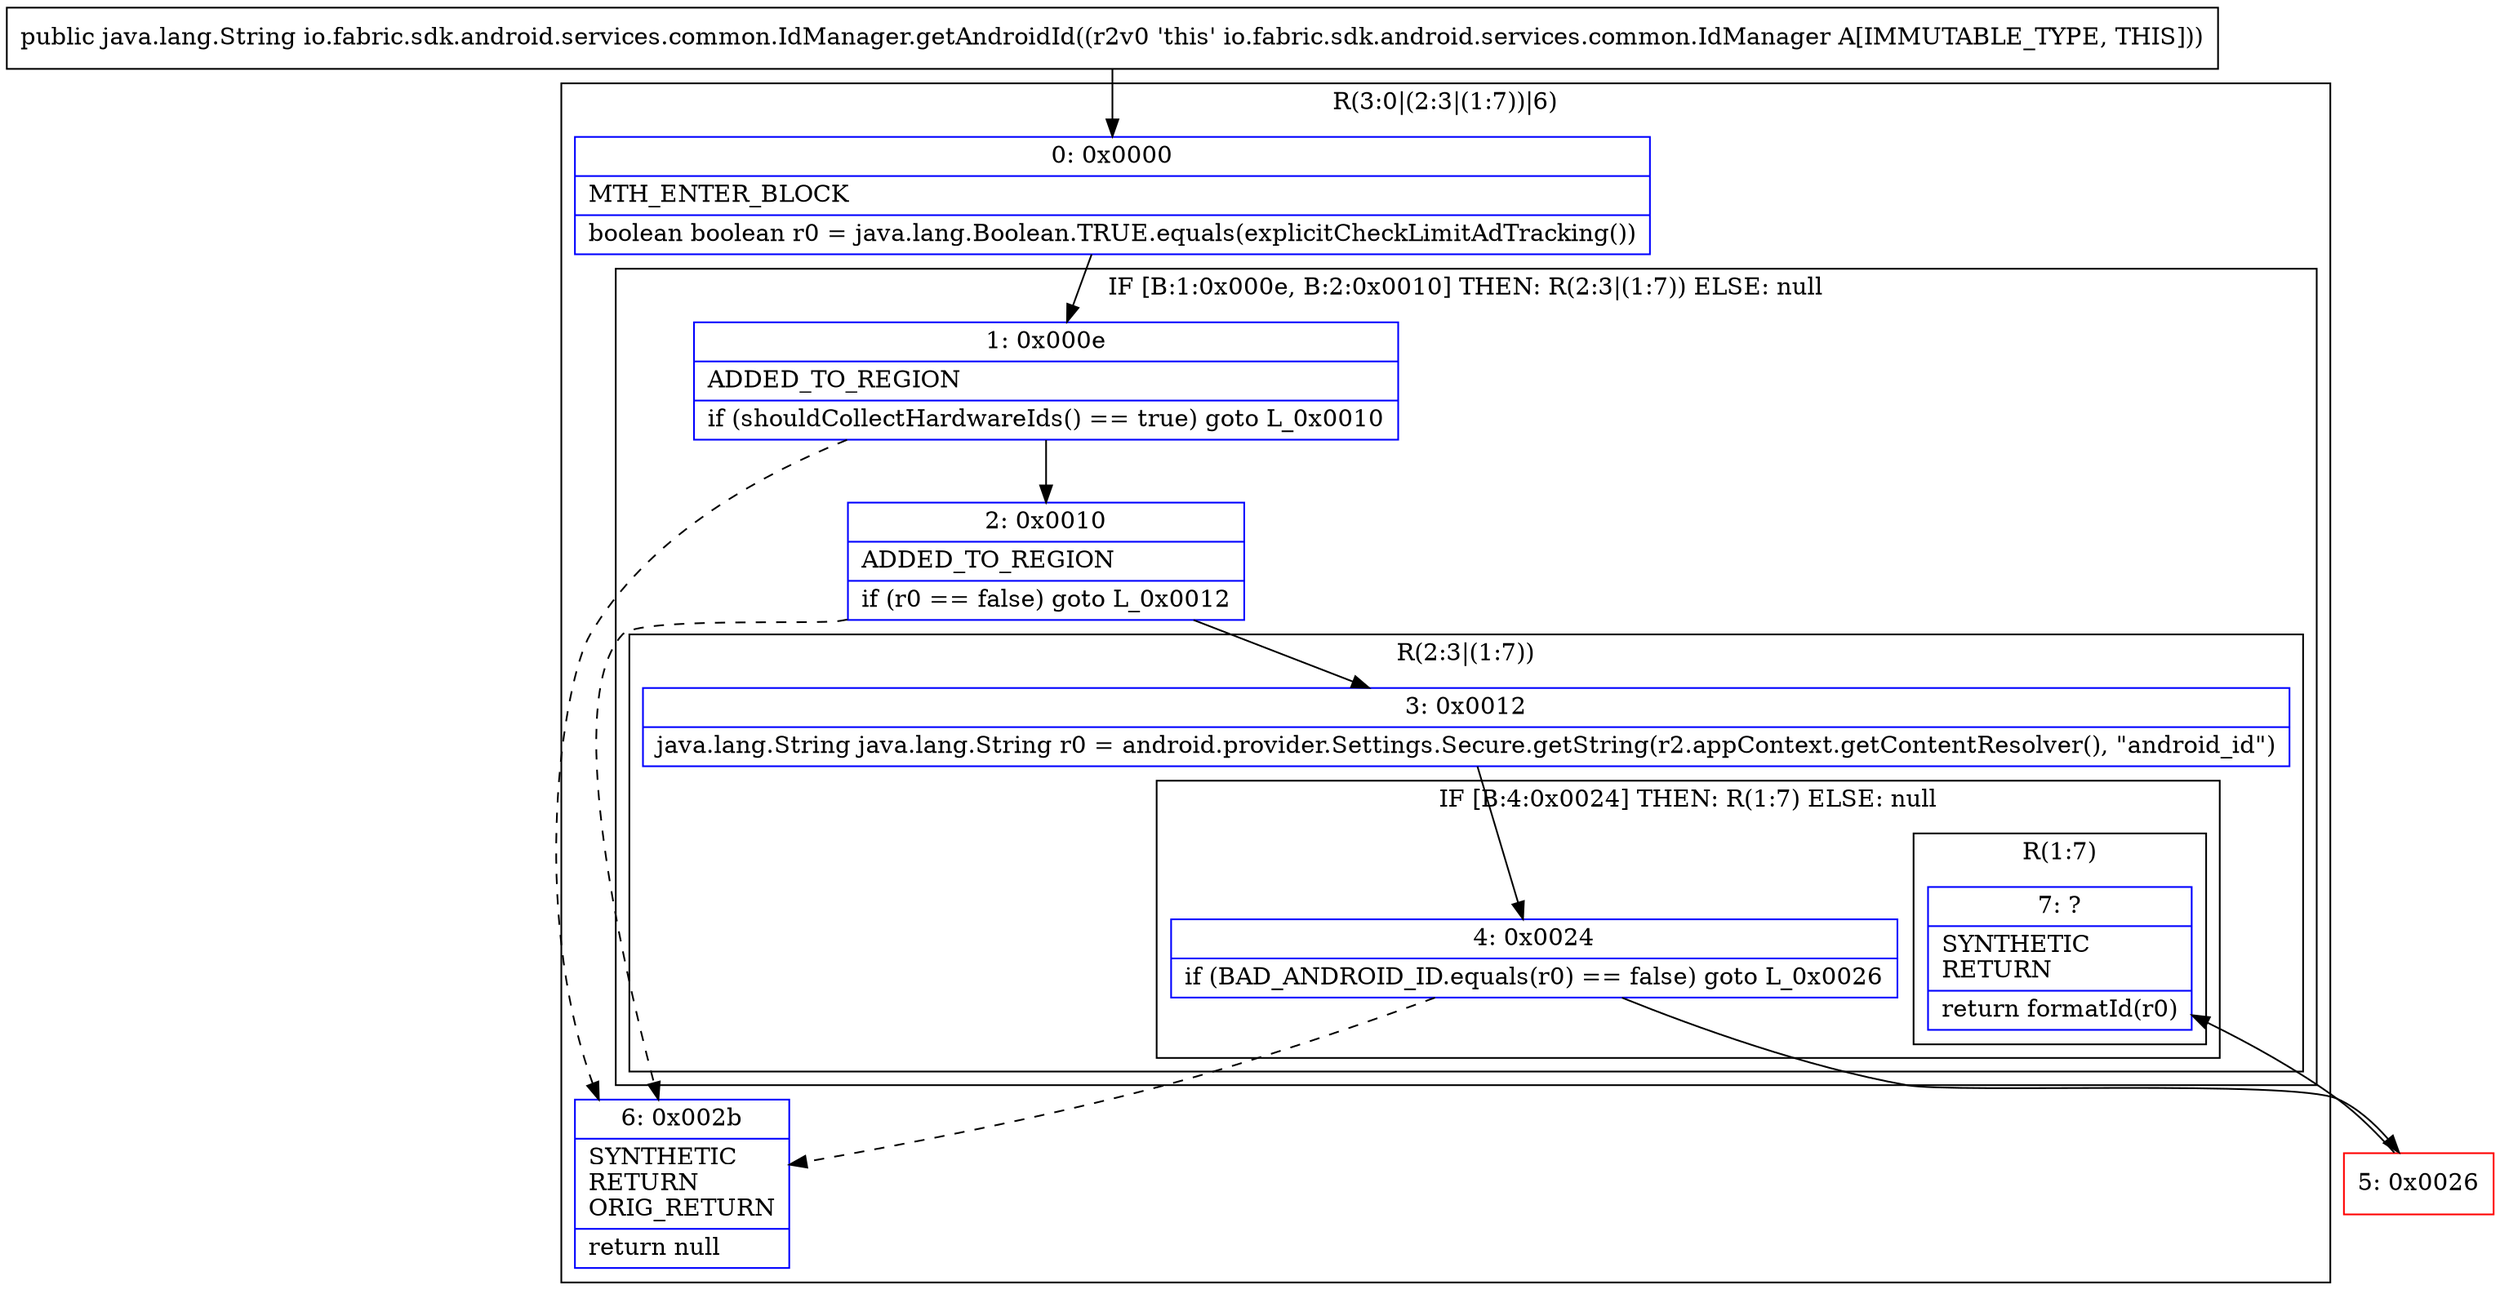 digraph "CFG forio.fabric.sdk.android.services.common.IdManager.getAndroidId()Ljava\/lang\/String;" {
subgraph cluster_Region_579383158 {
label = "R(3:0|(2:3|(1:7))|6)";
node [shape=record,color=blue];
Node_0 [shape=record,label="{0\:\ 0x0000|MTH_ENTER_BLOCK\l|boolean boolean r0 = java.lang.Boolean.TRUE.equals(explicitCheckLimitAdTracking())\l}"];
subgraph cluster_IfRegion_1767515196 {
label = "IF [B:1:0x000e, B:2:0x0010] THEN: R(2:3|(1:7)) ELSE: null";
node [shape=record,color=blue];
Node_1 [shape=record,label="{1\:\ 0x000e|ADDED_TO_REGION\l|if (shouldCollectHardwareIds() == true) goto L_0x0010\l}"];
Node_2 [shape=record,label="{2\:\ 0x0010|ADDED_TO_REGION\l|if (r0 == false) goto L_0x0012\l}"];
subgraph cluster_Region_1310505155 {
label = "R(2:3|(1:7))";
node [shape=record,color=blue];
Node_3 [shape=record,label="{3\:\ 0x0012|java.lang.String java.lang.String r0 = android.provider.Settings.Secure.getString(r2.appContext.getContentResolver(), \"android_id\")\l}"];
subgraph cluster_IfRegion_654753134 {
label = "IF [B:4:0x0024] THEN: R(1:7) ELSE: null";
node [shape=record,color=blue];
Node_4 [shape=record,label="{4\:\ 0x0024|if (BAD_ANDROID_ID.equals(r0) == false) goto L_0x0026\l}"];
subgraph cluster_Region_1083327975 {
label = "R(1:7)";
node [shape=record,color=blue];
Node_7 [shape=record,label="{7\:\ ?|SYNTHETIC\lRETURN\l|return formatId(r0)\l}"];
}
}
}
}
Node_6 [shape=record,label="{6\:\ 0x002b|SYNTHETIC\lRETURN\lORIG_RETURN\l|return null\l}"];
}
Node_5 [shape=record,color=red,label="{5\:\ 0x0026}"];
MethodNode[shape=record,label="{public java.lang.String io.fabric.sdk.android.services.common.IdManager.getAndroidId((r2v0 'this' io.fabric.sdk.android.services.common.IdManager A[IMMUTABLE_TYPE, THIS])) }"];
MethodNode -> Node_0;
Node_0 -> Node_1;
Node_1 -> Node_2;
Node_1 -> Node_6[style=dashed];
Node_2 -> Node_3;
Node_2 -> Node_6[style=dashed];
Node_3 -> Node_4;
Node_4 -> Node_5;
Node_4 -> Node_6[style=dashed];
Node_5 -> Node_7;
}

